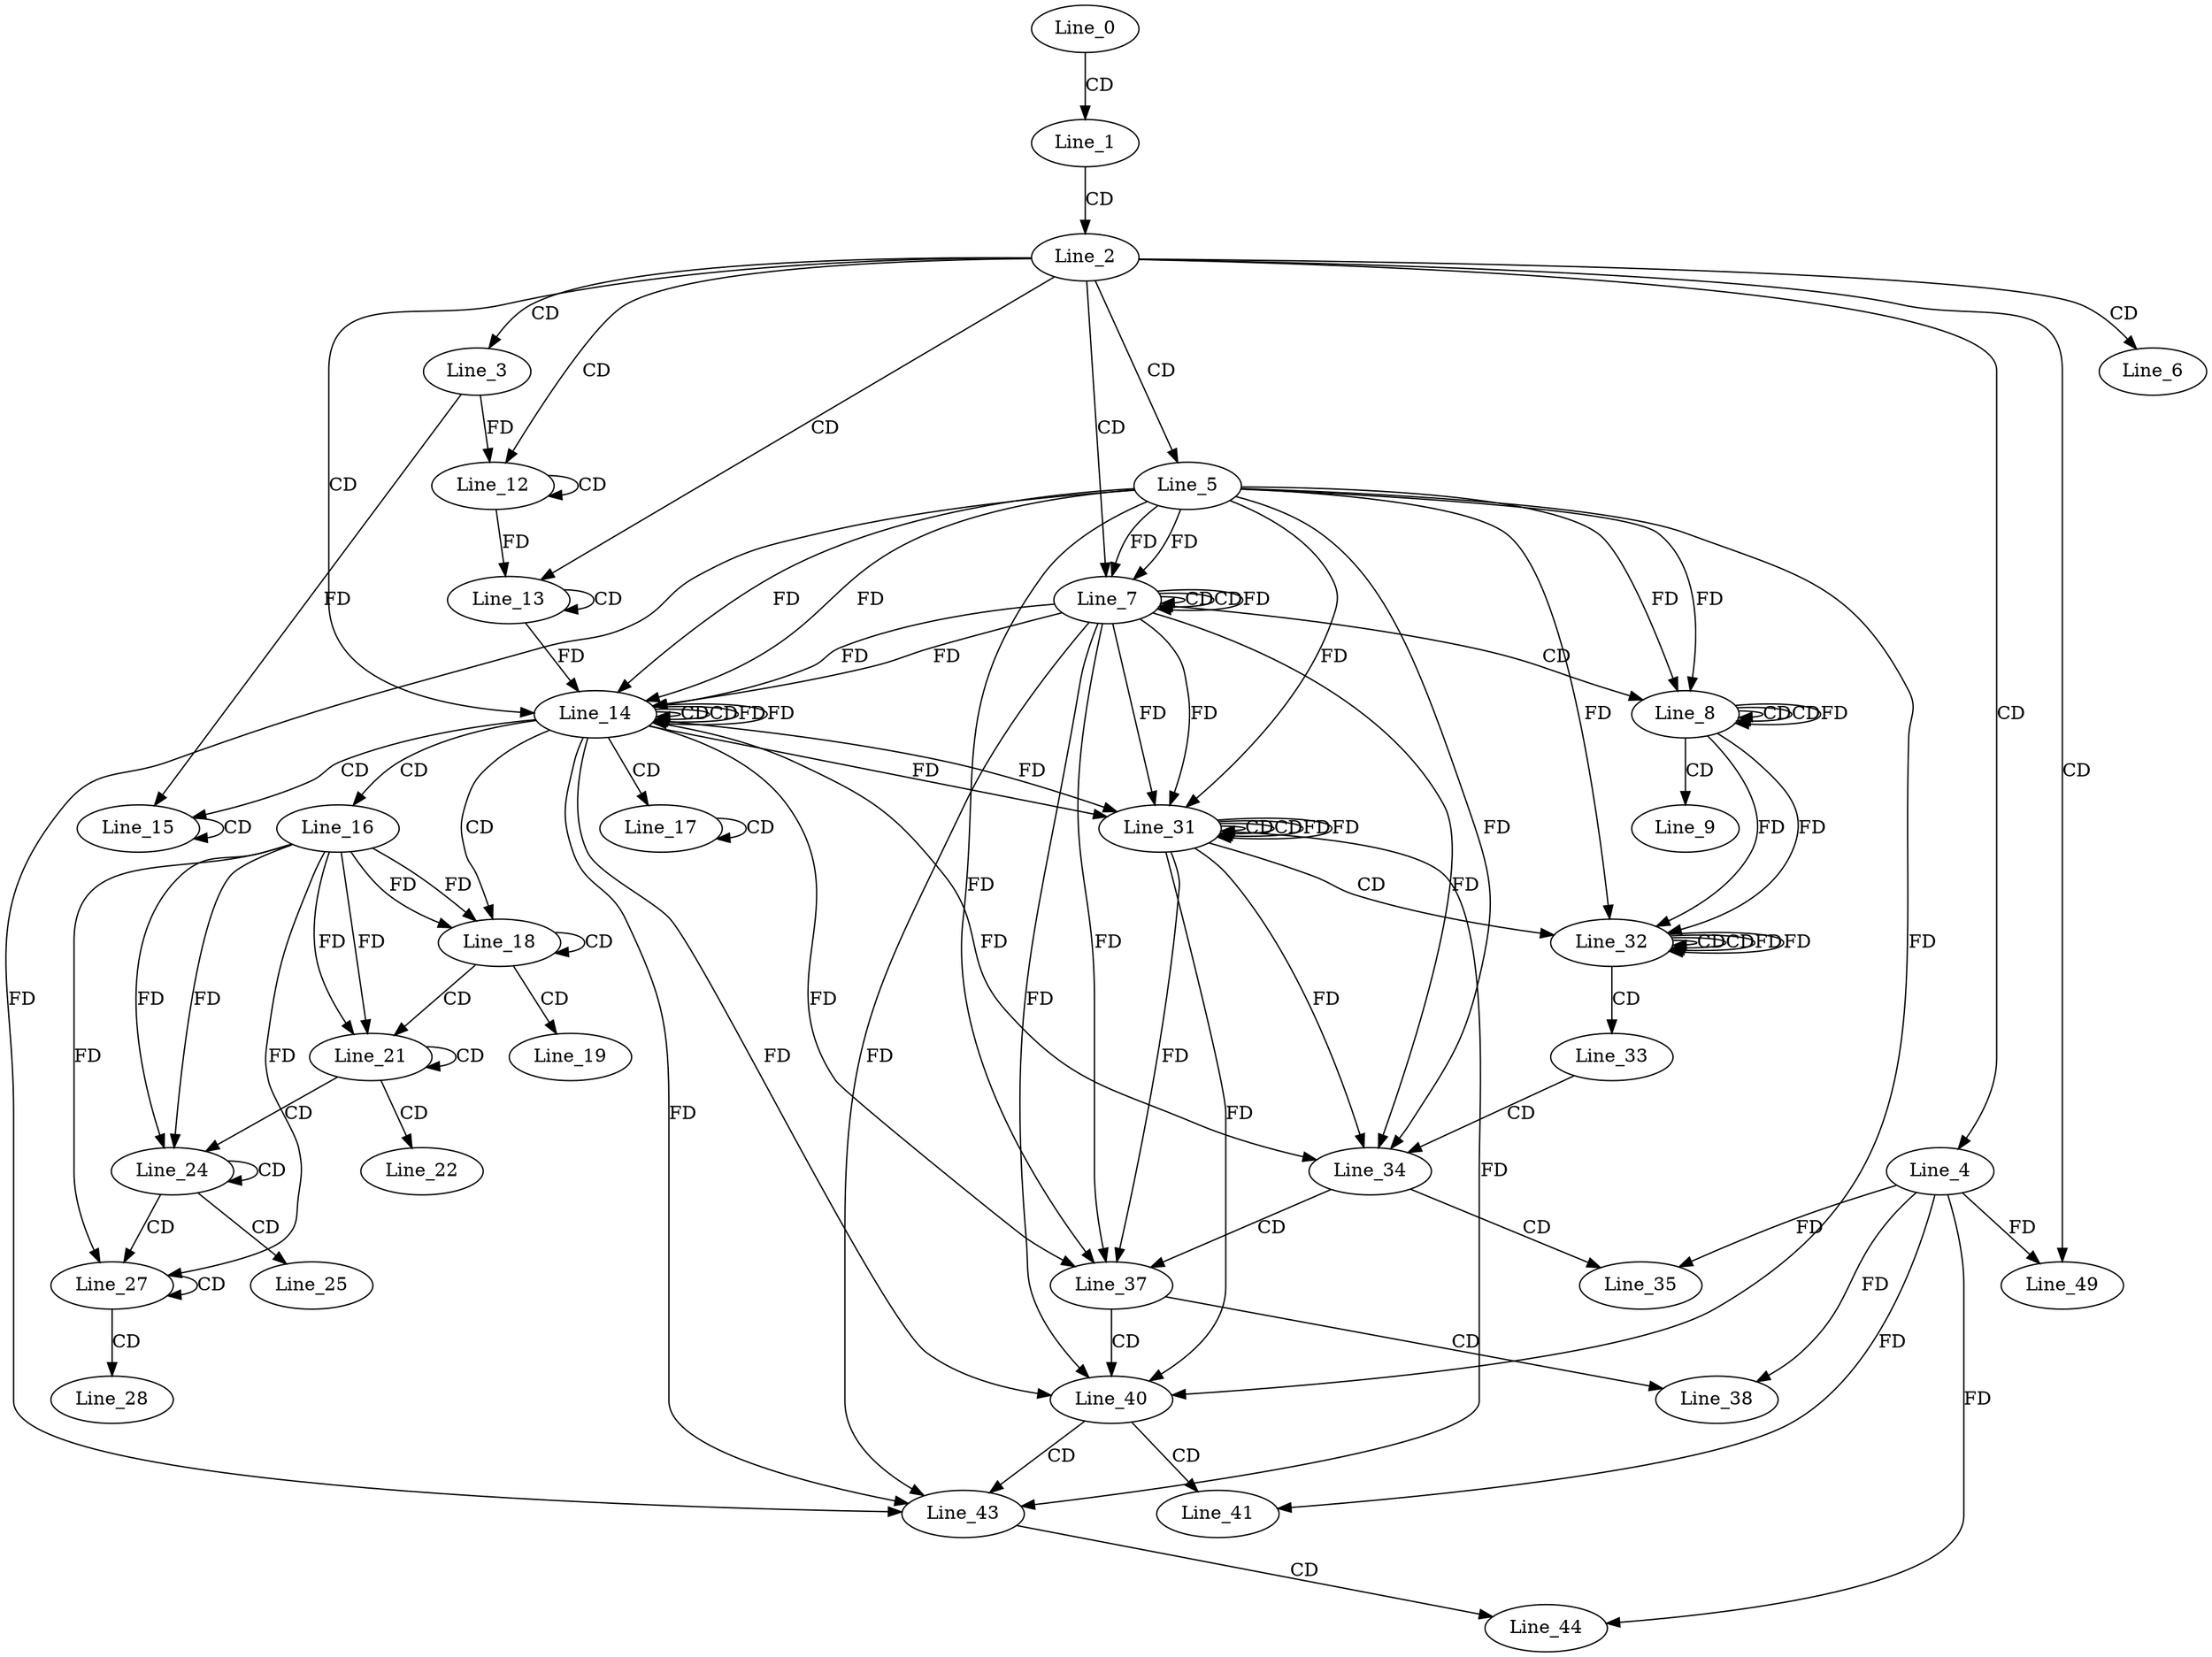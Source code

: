 digraph G {
  Line_0;
  Line_1;
  Line_2;
  Line_3;
  Line_4;
  Line_5;
  Line_6;
  Line_7;
  Line_7;
  Line_7;
  Line_8;
  Line_8;
  Line_8;
  Line_9;
  Line_12;
  Line_12;
  Line_13;
  Line_13;
  Line_14;
  Line_14;
  Line_14;
  Line_15;
  Line_15;
  Line_15;
  Line_16;
  Line_17;
  Line_17;
  Line_18;
  Line_18;
  Line_19;
  Line_21;
  Line_21;
  Line_22;
  Line_24;
  Line_24;
  Line_25;
  Line_27;
  Line_27;
  Line_28;
  Line_31;
  Line_31;
  Line_31;
  Line_32;
  Line_32;
  Line_32;
  Line_33;
  Line_34;
  Line_35;
  Line_35;
  Line_37;
  Line_38;
  Line_38;
  Line_40;
  Line_41;
  Line_41;
  Line_43;
  Line_44;
  Line_44;
  Line_49;
  Line_0 -> Line_1 [ label="CD" ];
  Line_1 -> Line_2 [ label="CD" ];
  Line_2 -> Line_3 [ label="CD" ];
  Line_2 -> Line_4 [ label="CD" ];
  Line_2 -> Line_5 [ label="CD" ];
  Line_2 -> Line_6 [ label="CD" ];
  Line_2 -> Line_7 [ label="CD" ];
  Line_7 -> Line_7 [ label="CD" ];
  Line_5 -> Line_7 [ label="FD" ];
  Line_7 -> Line_7 [ label="CD" ];
  Line_7 -> Line_7 [ label="FD" ];
  Line_5 -> Line_7 [ label="FD" ];
  Line_7 -> Line_8 [ label="CD" ];
  Line_8 -> Line_8 [ label="CD" ];
  Line_5 -> Line_8 [ label="FD" ];
  Line_8 -> Line_8 [ label="CD" ];
  Line_8 -> Line_8 [ label="FD" ];
  Line_5 -> Line_8 [ label="FD" ];
  Line_8 -> Line_9 [ label="CD" ];
  Line_2 -> Line_12 [ label="CD" ];
  Line_12 -> Line_12 [ label="CD" ];
  Line_3 -> Line_12 [ label="FD" ];
  Line_2 -> Line_13 [ label="CD" ];
  Line_13 -> Line_13 [ label="CD" ];
  Line_12 -> Line_13 [ label="FD" ];
  Line_2 -> Line_14 [ label="CD" ];
  Line_14 -> Line_14 [ label="CD" ];
  Line_7 -> Line_14 [ label="FD" ];
  Line_5 -> Line_14 [ label="FD" ];
  Line_13 -> Line_14 [ label="FD" ];
  Line_14 -> Line_14 [ label="CD" ];
  Line_14 -> Line_14 [ label="FD" ];
  Line_7 -> Line_14 [ label="FD" ];
  Line_5 -> Line_14 [ label="FD" ];
  Line_14 -> Line_15 [ label="CD" ];
  Line_15 -> Line_15 [ label="CD" ];
  Line_3 -> Line_15 [ label="FD" ];
  Line_14 -> Line_16 [ label="CD" ];
  Line_14 -> Line_17 [ label="CD" ];
  Line_17 -> Line_17 [ label="CD" ];
  Line_14 -> Line_18 [ label="CD" ];
  Line_16 -> Line_18 [ label="FD" ];
  Line_18 -> Line_18 [ label="CD" ];
  Line_16 -> Line_18 [ label="FD" ];
  Line_18 -> Line_19 [ label="CD" ];
  Line_18 -> Line_21 [ label="CD" ];
  Line_16 -> Line_21 [ label="FD" ];
  Line_21 -> Line_21 [ label="CD" ];
  Line_16 -> Line_21 [ label="FD" ];
  Line_21 -> Line_22 [ label="CD" ];
  Line_21 -> Line_24 [ label="CD" ];
  Line_16 -> Line_24 [ label="FD" ];
  Line_24 -> Line_24 [ label="CD" ];
  Line_16 -> Line_24 [ label="FD" ];
  Line_24 -> Line_25 [ label="CD" ];
  Line_24 -> Line_27 [ label="CD" ];
  Line_16 -> Line_27 [ label="FD" ];
  Line_27 -> Line_27 [ label="CD" ];
  Line_16 -> Line_27 [ label="FD" ];
  Line_27 -> Line_28 [ label="CD" ];
  Line_31 -> Line_31 [ label="CD" ];
  Line_14 -> Line_31 [ label="FD" ];
  Line_7 -> Line_31 [ label="FD" ];
  Line_31 -> Line_31 [ label="CD" ];
  Line_31 -> Line_31 [ label="FD" ];
  Line_14 -> Line_31 [ label="FD" ];
  Line_7 -> Line_31 [ label="FD" ];
  Line_5 -> Line_31 [ label="FD" ];
  Line_31 -> Line_32 [ label="CD" ];
  Line_32 -> Line_32 [ label="CD" ];
  Line_8 -> Line_32 [ label="FD" ];
  Line_32 -> Line_32 [ label="CD" ];
  Line_32 -> Line_32 [ label="FD" ];
  Line_8 -> Line_32 [ label="FD" ];
  Line_5 -> Line_32 [ label="FD" ];
  Line_32 -> Line_33 [ label="CD" ];
  Line_33 -> Line_34 [ label="CD" ];
  Line_31 -> Line_34 [ label="FD" ];
  Line_14 -> Line_34 [ label="FD" ];
  Line_7 -> Line_34 [ label="FD" ];
  Line_5 -> Line_34 [ label="FD" ];
  Line_34 -> Line_35 [ label="CD" ];
  Line_4 -> Line_35 [ label="FD" ];
  Line_34 -> Line_37 [ label="CD" ];
  Line_31 -> Line_37 [ label="FD" ];
  Line_14 -> Line_37 [ label="FD" ];
  Line_7 -> Line_37 [ label="FD" ];
  Line_5 -> Line_37 [ label="FD" ];
  Line_37 -> Line_38 [ label="CD" ];
  Line_4 -> Line_38 [ label="FD" ];
  Line_37 -> Line_40 [ label="CD" ];
  Line_31 -> Line_40 [ label="FD" ];
  Line_14 -> Line_40 [ label="FD" ];
  Line_7 -> Line_40 [ label="FD" ];
  Line_5 -> Line_40 [ label="FD" ];
  Line_40 -> Line_41 [ label="CD" ];
  Line_4 -> Line_41 [ label="FD" ];
  Line_40 -> Line_43 [ label="CD" ];
  Line_31 -> Line_43 [ label="FD" ];
  Line_14 -> Line_43 [ label="FD" ];
  Line_7 -> Line_43 [ label="FD" ];
  Line_5 -> Line_43 [ label="FD" ];
  Line_43 -> Line_44 [ label="CD" ];
  Line_4 -> Line_44 [ label="FD" ];
  Line_2 -> Line_49 [ label="CD" ];
  Line_4 -> Line_49 [ label="FD" ];
  Line_14 -> Line_14 [ label="FD" ];
  Line_31 -> Line_31 [ label="FD" ];
  Line_32 -> Line_32 [ label="FD" ];
}
